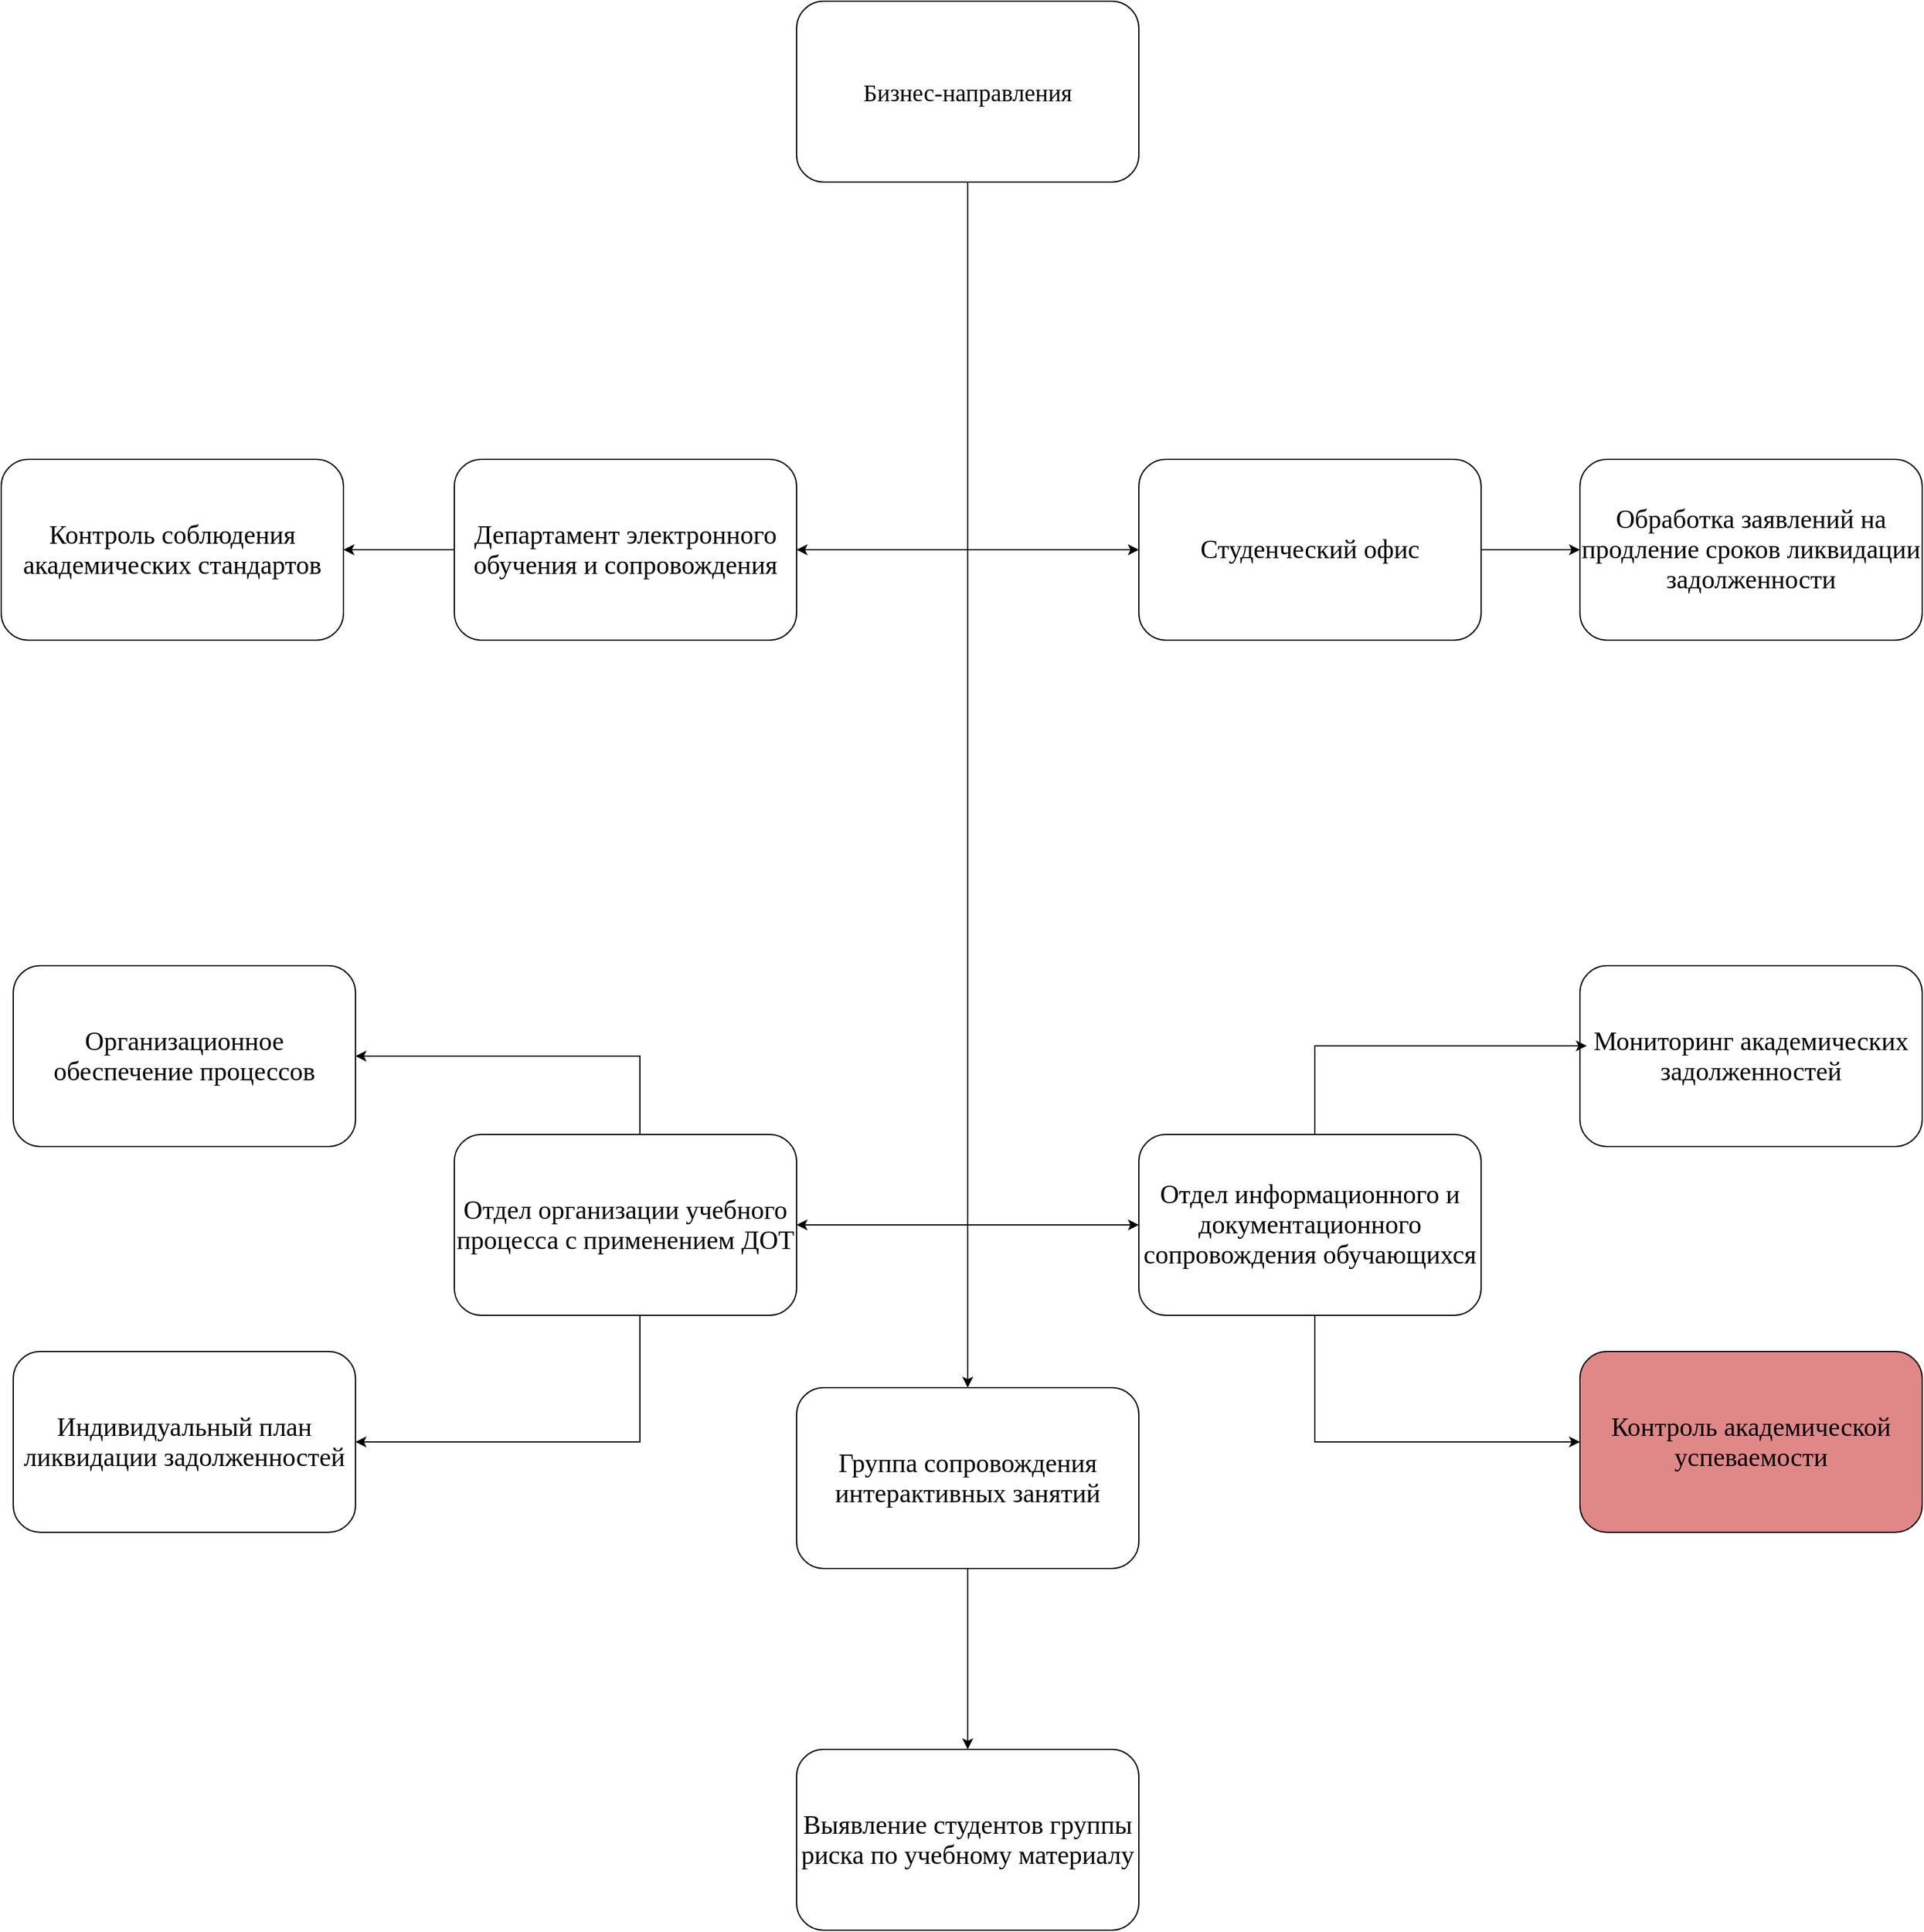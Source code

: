 <mxfile version="27.1.5">
  <diagram name="Страница — 1" id="mOt0P1j8qdvr94AqTxT4">
    <mxGraphModel dx="3680" dy="1134" grid="1" gridSize="10" guides="1" tooltips="1" connect="1" arrows="1" fold="1" page="1" pageScale="1" pageWidth="827" pageHeight="1169" math="0" shadow="0">
      <root>
        <mxCell id="0" />
        <mxCell id="1" parent="0" />
        <mxCell id="d8k96oOKlWlVaObeh7ed-11" style="edgeStyle=orthogonalEdgeStyle;rounded=0;orthogonalLoop=1;jettySize=auto;html=1;entryX=1;entryY=0.5;entryDx=0;entryDy=0;fontSize=20;" parent="1" source="5Bsa57qsfdlH7Fz6no1h-1" target="5Bsa57qsfdlH7Fz6no1h-13" edge="1">
          <mxGeometry relative="1" as="geometry" />
        </mxCell>
        <mxCell id="d8k96oOKlWlVaObeh7ed-12" style="edgeStyle=orthogonalEdgeStyle;rounded=0;orthogonalLoop=1;jettySize=auto;html=1;entryX=0;entryY=0.5;entryDx=0;entryDy=0;fontSize=20;" parent="1" source="5Bsa57qsfdlH7Fz6no1h-1" target="5Bsa57qsfdlH7Fz6no1h-14" edge="1">
          <mxGeometry relative="1" as="geometry" />
        </mxCell>
        <mxCell id="d8k96oOKlWlVaObeh7ed-13" style="edgeStyle=orthogonalEdgeStyle;rounded=0;orthogonalLoop=1;jettySize=auto;html=1;entryX=1;entryY=0.5;entryDx=0;entryDy=0;fontSize=20;" parent="1" source="5Bsa57qsfdlH7Fz6no1h-1" target="d8k96oOKlWlVaObeh7ed-3" edge="1">
          <mxGeometry relative="1" as="geometry" />
        </mxCell>
        <mxCell id="NffoHvDZTpGliqTwmPOM-1" style="edgeStyle=orthogonalEdgeStyle;rounded=0;orthogonalLoop=1;jettySize=auto;html=1;entryX=0;entryY=0.5;entryDx=0;entryDy=0;fontSize=20;" parent="1" source="5Bsa57qsfdlH7Fz6no1h-1" target="5Bsa57qsfdlH7Fz6no1h-16" edge="1">
          <mxGeometry relative="1" as="geometry" />
        </mxCell>
        <mxCell id="NffoHvDZTpGliqTwmPOM-5" style="edgeStyle=orthogonalEdgeStyle;rounded=0;orthogonalLoop=1;jettySize=auto;html=1;entryX=0.5;entryY=0;entryDx=0;entryDy=0;fontSize=20;" parent="1" source="5Bsa57qsfdlH7Fz6no1h-1" target="d8k96oOKlWlVaObeh7ed-2" edge="1">
          <mxGeometry relative="1" as="geometry" />
        </mxCell>
        <mxCell id="5Bsa57qsfdlH7Fz6no1h-1" value="&lt;font&gt;Бизнес-направления&lt;/font&gt;" style="rounded=1;whiteSpace=wrap;html=1;fontSize=20;fontFamily=Times New Roman;" parent="1" vertex="1">
          <mxGeometry x="-270" y="170" width="284" height="150" as="geometry" />
        </mxCell>
        <mxCell id="d8k96oOKlWlVaObeh7ed-29" style="edgeStyle=orthogonalEdgeStyle;rounded=0;orthogonalLoop=1;jettySize=auto;html=1;entryX=1;entryY=0.5;entryDx=0;entryDy=0;fontSize=20;" parent="1" source="5Bsa57qsfdlH7Fz6no1h-13" target="5Bsa57qsfdlH7Fz6no1h-46" edge="1">
          <mxGeometry relative="1" as="geometry" />
        </mxCell>
        <mxCell id="5Bsa57qsfdlH7Fz6no1h-13" value="&lt;div style=&quot;box-sizing: border-box; font-variant-numeric: normal; font-variant-east-asian: normal; font-variant-alternates: normal; font-variant-position: normal; font-variant-emoji: normal; font-kerning: auto; font-optical-sizing: auto; font-feature-settings: normal; font-variation-settings: normal; font-stretch: normal; line-height: 1.25; font-size-adjust: 0.5; margin-top: 0px; margin-bottom: 0px; overflow: hidden; --color-scrollbar: var(--color-scrollbar-code); --color-type: light-dark(#0053d4, #6db4ff); --color-keyword: light-dark(#388e22, #56a043); --color-class: light-dark(#3e6c20, #83ab69); --color-string: light-dark(#9a1111, #ffadad); --color-template: light-dark(#9a5334, #cd9076); --color-selector: light-dark(#9a5334, #cd9076); --color-function: light-dark(#a753b7, #c37bd1); --color-comment: light-dark(#616161, #9a9a9a); --color-section: light-dark(#9a1111, #ffadad); --color-variable: light-dark(#bd63c5, #b86bbf); --color-attribute: light-dark(#276b8f, #6ba6c5); --color-link: light-dark(#276b8f, #6ba6c5); --color-tag: light-dark(#000000, #ededed);&quot; data-language=&quot;&quot; data-entity-type=&quot;MessageEntityPre&quot; class=&quot;code-block&quot;&gt;&lt;div style=&quot;box-sizing: border-box; font-variant-numeric: normal; font-variant-east-asian: normal; font-variant-alternates: normal; font-variant-position: normal; font-variant-emoji: normal; font-kerning: auto; font-optical-sizing: auto; font-feature-settings: normal; font-variation-settings: normal; font-stretch: normal; line-height: 1.25; font-size-adjust: 0.5; margin-top: 0px; margin-bottom: 0px; overflow: hidden; --color-scrollbar: var(--color-scrollbar-code); --color-type: light-dark(#0053d4, #6db4ff); --color-keyword: light-dark(#388e22, #56a043); --color-class: light-dark(#3e6c20, #83ab69); --color-string: light-dark(#9a1111, #ffadad); --color-template: light-dark(#9a5334, #cd9076); --color-selector: light-dark(#9a5334, #cd9076); --color-function: light-dark(#a753b7, #c37bd1); --color-comment: light-dark(#616161, #9a9a9a); --color-section: light-dark(#9a1111, #ffadad); --color-variable: light-dark(#bd63c5, #b86bbf); --color-attribute: light-dark(#276b8f, #6ba6c5); --color-link: light-dark(#276b8f, #6ba6c5); --color-tag: light-dark(#000000, #ededed);&quot; data-language=&quot;&quot; data-entity-type=&quot;MessageEntityPre&quot; class=&quot;code-block&quot;&gt;Департамент электронного обучения и сопровождения&lt;/div&gt;&lt;/div&gt;" style="rounded=1;whiteSpace=wrap;html=1;align=center;fillColor=#FFFFFF;strokeColor=#000000;fontSize=20;fontFamily=Times New Roman;" parent="1" vertex="1">
          <mxGeometry x="-554" y="550" width="284" height="150" as="geometry" />
        </mxCell>
        <mxCell id="d8k96oOKlWlVaObeh7ed-28" style="edgeStyle=orthogonalEdgeStyle;rounded=0;orthogonalLoop=1;jettySize=auto;html=1;fontSize=20;" parent="1" source="5Bsa57qsfdlH7Fz6no1h-14" target="5Bsa57qsfdlH7Fz6no1h-26" edge="1">
          <mxGeometry relative="1" as="geometry" />
        </mxCell>
        <mxCell id="5Bsa57qsfdlH7Fz6no1h-14" value="&lt;div style=&quot;box-sizing: border-box; font-variant-numeric: normal; font-variant-east-asian: normal; font-variant-alternates: normal; font-variant-position: normal; font-variant-emoji: normal; font-kerning: auto; font-optical-sizing: auto; font-feature-settings: normal; font-variation-settings: normal; font-stretch: normal; line-height: 1.25; font-size-adjust: 0.5; margin-top: 0px; margin-bottom: 0px; overflow: hidden; --color-scrollbar: var(--color-scrollbar-code); --color-type: light-dark(#0053d4, #6db4ff); --color-keyword: light-dark(#388e22, #56a043); --color-class: light-dark(#3e6c20, #83ab69); --color-string: light-dark(#9a1111, #ffadad); --color-template: light-dark(#9a5334, #cd9076); --color-selector: light-dark(#9a5334, #cd9076); --color-function: light-dark(#a753b7, #c37bd1); --color-comment: light-dark(#616161, #9a9a9a); --color-section: light-dark(#9a1111, #ffadad); --color-variable: light-dark(#bd63c5, #b86bbf); --color-attribute: light-dark(#276b8f, #6ba6c5); --color-link: light-dark(#276b8f, #6ba6c5); --color-tag: light-dark(#000000, #ededed);&quot; data-language=&quot;&quot; data-entity-type=&quot;MessageEntityPre&quot; class=&quot;code-block&quot;&gt;&lt;div style=&quot;box-sizing: border-box; font-variant-numeric: normal; font-variant-east-asian: normal; font-variant-alternates: normal; font-variant-position: normal; font-variant-emoji: normal; font-kerning: auto; font-optical-sizing: auto; font-feature-settings: normal; font-variation-settings: normal; font-stretch: normal; line-height: 1.25; font-size-adjust: 0.5; margin-top: 0px; margin-bottom: 0px; overflow: hidden; --color-scrollbar: var(--color-scrollbar-code); --color-type: light-dark(#0053d4, #6db4ff); --color-keyword: light-dark(#388e22, #56a043); --color-class: light-dark(#3e6c20, #83ab69); --color-string: light-dark(#9a1111, #ffadad); --color-template: light-dark(#9a5334, #cd9076); --color-selector: light-dark(#9a5334, #cd9076); --color-function: light-dark(#a753b7, #c37bd1); --color-comment: light-dark(#616161, #9a9a9a); --color-section: light-dark(#9a1111, #ffadad); --color-variable: light-dark(#bd63c5, #b86bbf); --color-attribute: light-dark(#276b8f, #6ba6c5); --color-link: light-dark(#276b8f, #6ba6c5); --color-tag: light-dark(#000000, #ededed);&quot; data-language=&quot;&quot; data-entity-type=&quot;MessageEntityPre&quot; class=&quot;code-block&quot;&gt;Студенческий офис&lt;/div&gt;&lt;/div&gt;" style="rounded=1;whiteSpace=wrap;html=1;align=center;fillColor=#FFFFFF;strokeColor=#000000;fontSize=20;fontFamily=Times New Roman;" parent="1" vertex="1">
          <mxGeometry x="14" y="550" width="284" height="150" as="geometry" />
        </mxCell>
        <mxCell id="NffoHvDZTpGliqTwmPOM-4" style="edgeStyle=orthogonalEdgeStyle;rounded=0;orthogonalLoop=1;jettySize=auto;html=1;entryX=0;entryY=0.5;entryDx=0;entryDy=0;fontSize=20;" parent="1" source="5Bsa57qsfdlH7Fz6no1h-16" target="5Bsa57qsfdlH7Fz6no1h-37" edge="1">
          <mxGeometry relative="1" as="geometry">
            <Array as="points">
              <mxPoint x="160" y="1365" />
            </Array>
          </mxGeometry>
        </mxCell>
        <mxCell id="5Bsa57qsfdlH7Fz6no1h-16" value="&lt;div style=&quot;box-sizing: border-box; font-variant-numeric: normal; font-variant-east-asian: normal; font-variant-alternates: normal; font-variant-position: normal; font-variant-emoji: normal; font-kerning: auto; font-optical-sizing: auto; font-feature-settings: normal; font-variation-settings: normal; font-stretch: normal; line-height: 1.25; font-size-adjust: 0.5; margin-top: 0px; margin-bottom: 0px; overflow: hidden; --color-scrollbar: var(--color-scrollbar-code); --color-type: light-dark(#0053d4, #6db4ff); --color-keyword: light-dark(#388e22, #56a043); --color-class: light-dark(#3e6c20, #83ab69); --color-string: light-dark(#9a1111, #ffadad); --color-template: light-dark(#9a5334, #cd9076); --color-selector: light-dark(#9a5334, #cd9076); --color-function: light-dark(#a753b7, #c37bd1); --color-comment: light-dark(#616161, #9a9a9a); --color-section: light-dark(#9a1111, #ffadad); --color-variable: light-dark(#bd63c5, #b86bbf); --color-attribute: light-dark(#276b8f, #6ba6c5); --color-link: light-dark(#276b8f, #6ba6c5); --color-tag: light-dark(#000000, #ededed);&quot; data-language=&quot;&quot; data-entity-type=&quot;MessageEntityPre&quot; class=&quot;code-block&quot;&gt;&lt;font&gt;&lt;span style=&quot;text-wrap-mode: wrap;&quot;&gt;Отдел информационного и документационного сопровождения обучающихся&lt;/span&gt;&lt;/font&gt;&lt;/div&gt;" style="rounded=1;whiteSpace=wrap;html=1;align=center;fillColor=#FFFFFF;strokeColor=#000000;fontSize=20;fontFamily=Times New Roman;" parent="1" vertex="1">
          <mxGeometry x="14" y="1110" width="284" height="150" as="geometry" />
        </mxCell>
        <mxCell id="5Bsa57qsfdlH7Fz6no1h-26" value="&lt;div style=&quot;box-sizing: border-box; font-variant-numeric: normal; font-variant-east-asian: normal; font-variant-alternates: normal; font-variant-position: normal; font-variant-emoji: normal; font-kerning: auto; font-optical-sizing: auto; font-feature-settings: normal; font-variation-settings: normal; font-stretch: normal; line-height: 1.25; font-size-adjust: 0.5; margin-top: 0px; margin-bottom: 0px; overflow: hidden; --color-scrollbar: var(--color-scrollbar-code); --color-type: light-dark(#0053d4, #6db4ff); --color-keyword: light-dark(#388e22, #56a043); --color-class: light-dark(#3e6c20, #83ab69); --color-string: light-dark(#9a1111, #ffadad); --color-template: light-dark(#9a5334, #cd9076); --color-selector: light-dark(#9a5334, #cd9076); --color-function: light-dark(#a753b7, #c37bd1); --color-comment: light-dark(#616161, #9a9a9a); --color-section: light-dark(#9a1111, #ffadad); --color-variable: light-dark(#bd63c5, #b86bbf); --color-attribute: light-dark(#276b8f, #6ba6c5); --color-link: light-dark(#276b8f, #6ba6c5); --color-tag: light-dark(#000000, #ededed);&quot; data-language=&quot;&quot; data-entity-type=&quot;MessageEntityPre&quot; class=&quot;code-block&quot;&gt;&lt;div style=&quot;box-sizing: border-box; font-variant-numeric: normal; font-variant-east-asian: normal; font-variant-alternates: normal; font-variant-position: normal; font-variant-emoji: normal; font-kerning: auto; font-optical-sizing: auto; font-feature-settings: normal; font-variation-settings: normal; font-stretch: normal; line-height: 1.25; font-size-adjust: 0.5; margin-top: 0px; margin-bottom: 0px; overflow: hidden; --color-scrollbar: var(--color-scrollbar-code); --color-type: light-dark(#0053d4, #6db4ff); --color-keyword: light-dark(#388e22, #56a043); --color-class: light-dark(#3e6c20, #83ab69); --color-string: light-dark(#9a1111, #ffadad); --color-template: light-dark(#9a5334, #cd9076); --color-selector: light-dark(#9a5334, #cd9076); --color-function: light-dark(#a753b7, #c37bd1); --color-comment: light-dark(#616161, #9a9a9a); --color-section: light-dark(#9a1111, #ffadad); --color-variable: light-dark(#bd63c5, #b86bbf); --color-attribute: light-dark(#276b8f, #6ba6c5); --color-link: light-dark(#276b8f, #6ba6c5); --color-tag: light-dark(#000000, #ededed);&quot; data-language=&quot;&quot; data-entity-type=&quot;MessageEntityPre&quot; class=&quot;code-block&quot;&gt;Обработка заявлений на продление сроков ликвидации задолженности&lt;/div&gt;&lt;/div&gt;" style="rounded=1;whiteSpace=wrap;html=1;align=center;fontSize=20;fontFamily=Times New Roman;" parent="1" vertex="1">
          <mxGeometry x="380" y="550" width="284" height="150" as="geometry" />
        </mxCell>
        <mxCell id="5Bsa57qsfdlH7Fz6no1h-35" value="&lt;div style=&quot;box-sizing: border-box; font-variant-numeric: normal; font-variant-east-asian: normal; font-variant-alternates: normal; font-variant-position: normal; font-variant-emoji: normal; font-kerning: auto; font-optical-sizing: auto; font-feature-settings: normal; font-variation-settings: normal; font-stretch: normal; line-height: 1.25; font-size-adjust: 0.5; margin-top: 0px; margin-bottom: 0px; overflow: hidden; --color-scrollbar: var(--color-scrollbar-code); text-wrap-mode: wrap; --color-type: light-dark(#0053d4, #6db4ff); --color-keyword: light-dark(#388e22, #56a043); --color-class: light-dark(#3e6c20, #83ab69); --color-string: light-dark(#9a1111, #ffadad); --color-template: light-dark(#9a5334, #cd9076); --color-selector: light-dark(#9a5334, #cd9076); --color-function: light-dark(#a753b7, #c37bd1); --color-comment: light-dark(#616161, #9a9a9a); --color-section: light-dark(#9a1111, #ffadad); --color-variable: light-dark(#bd63c5, #b86bbf); --color-attribute: light-dark(#276b8f, #6ba6c5); --color-link: light-dark(#276b8f, #6ba6c5); --color-tag: light-dark(#000000, #ededed);&quot; data-language=&quot;&quot; data-entity-type=&quot;MessageEntityPre&quot; class=&quot;code-block&quot;&gt;&lt;div style=&quot;box-sizing: border-box; font-variant-numeric: normal; font-variant-east-asian: normal; font-variant-alternates: normal; font-variant-position: normal; font-variant-emoji: normal; font-kerning: auto; font-optical-sizing: auto; font-feature-settings: normal; font-variation-settings: normal; font-stretch: normal; line-height: 1.25; font-size-adjust: 0.5; margin-top: 0px; margin-bottom: 0px; overflow: hidden; --color-scrollbar: var(--color-scrollbar-code); text-wrap-mode: wrap; --color-type: light-dark(#0053d4, #6db4ff); --color-keyword: light-dark(#388e22, #56a043); --color-class: light-dark(#3e6c20, #83ab69); --color-string: light-dark(#9a1111, #ffadad); --color-template: light-dark(#9a5334, #cd9076); --color-selector: light-dark(#9a5334, #cd9076); --color-function: light-dark(#a753b7, #c37bd1); --color-comment: light-dark(#616161, #9a9a9a); --color-section: light-dark(#9a1111, #ffadad); --color-variable: light-dark(#bd63c5, #b86bbf); --color-attribute: light-dark(#276b8f, #6ba6c5); --color-link: light-dark(#276b8f, #6ba6c5); --color-tag: light-dark(#000000, #ededed);&quot; data-language=&quot;&quot; data-entity-type=&quot;MessageEntityPre&quot; class=&quot;code-block&quot;&gt;&lt;span style=&quot;text-align: start; background-color: rgb(255, 255, 255);&quot;&gt;Мониторинг академических задолженностей&lt;/span&gt;&lt;/div&gt;&lt;/div&gt;" style="rounded=1;whiteSpace=wrap;html=1;align=center;fontSize=20;fontFamily=Times New Roman;" parent="1" vertex="1">
          <mxGeometry x="380" y="970" width="284" height="150" as="geometry" />
        </mxCell>
        <mxCell id="5Bsa57qsfdlH7Fz6no1h-37" value="&lt;div style=&quot;box-sizing: border-box; font-variant-numeric: normal; font-variant-east-asian: normal; font-variant-alternates: normal; font-variant-position: normal; font-variant-emoji: normal; font-kerning: auto; font-optical-sizing: auto; font-feature-settings: normal; font-variation-settings: normal; font-stretch: normal; line-height: 1.25; font-size-adjust: 0.5; margin-top: 0px; margin-bottom: 0px; overflow: hidden; --color-scrollbar: var(--color-scrollbar-code); --color-type: light-dark(#0053d4, #6db4ff); --color-keyword: light-dark(#388e22, #56a043); --color-class: light-dark(#3e6c20, #83ab69); --color-string: light-dark(#9a1111, #ffadad); --color-template: light-dark(#9a5334, #cd9076); --color-selector: light-dark(#9a5334, #cd9076); --color-function: light-dark(#a753b7, #c37bd1); --color-comment: light-dark(#616161, #9a9a9a); --color-section: light-dark(#9a1111, #ffadad); --color-variable: light-dark(#bd63c5, #b86bbf); --color-attribute: light-dark(#276b8f, #6ba6c5); --color-link: light-dark(#276b8f, #6ba6c5); --color-tag: light-dark(#000000, #ededed);&quot; data-language=&quot;&quot; data-entity-type=&quot;MessageEntityPre&quot; class=&quot;code-block&quot;&gt;&lt;div style=&quot;box-sizing: border-box; font-variant-numeric: normal; font-variant-east-asian: normal; font-variant-alternates: normal; font-variant-position: normal; font-variant-emoji: normal; font-kerning: auto; font-optical-sizing: auto; font-feature-settings: normal; font-variation-settings: normal; font-stretch: normal; line-height: 1.25; font-size-adjust: 0.5; margin-top: 0px; margin-bottom: 0px; overflow: hidden; --color-scrollbar: var(--color-scrollbar-code); --color-type: light-dark(#0053d4, #6db4ff); --color-keyword: light-dark(#388e22, #56a043); --color-class: light-dark(#3e6c20, #83ab69); --color-string: light-dark(#9a1111, #ffadad); --color-template: light-dark(#9a5334, #cd9076); --color-selector: light-dark(#9a5334, #cd9076); --color-function: light-dark(#a753b7, #c37bd1); --color-comment: light-dark(#616161, #9a9a9a); --color-section: light-dark(#9a1111, #ffadad); --color-variable: light-dark(#bd63c5, #b86bbf); --color-attribute: light-dark(#276b8f, #6ba6c5); --color-link: light-dark(#276b8f, #6ba6c5); --color-tag: light-dark(#000000, #ededed);&quot; data-language=&quot;&quot; data-entity-type=&quot;MessageEntityPre&quot; class=&quot;code-block&quot;&gt;&lt;div style=&quot;box-sizing: border-box; font-variant-numeric: normal; font-variant-east-asian: normal; font-variant-alternates: normal; font-variant-position: normal; font-variant-emoji: normal; font-kerning: auto; font-optical-sizing: auto; font-feature-settings: normal; font-variation-settings: normal; font-stretch: normal; line-height: 1.25; font-size-adjust: 0.5; margin-top: 0px; margin-bottom: 0px; overflow: hidden; --color-scrollbar: var(--color-scrollbar-code); --color-type: light-dark(#0053d4, #6db4ff); --color-keyword: light-dark(#388e22, #56a043); --color-class: light-dark(#3e6c20, #83ab69); --color-string: light-dark(#9a1111, #ffadad); --color-template: light-dark(#9a5334, #cd9076); --color-selector: light-dark(#9a5334, #cd9076); --color-function: light-dark(#a753b7, #c37bd1); --color-comment: light-dark(#616161, #9a9a9a); --color-section: light-dark(#9a1111, #ffadad); --color-variable: light-dark(#bd63c5, #b86bbf); --color-attribute: light-dark(#276b8f, #6ba6c5); --color-link: light-dark(#276b8f, #6ba6c5); --color-tag: light-dark(#000000, #ededed);&quot; data-language=&quot;&quot; data-entity-type=&quot;MessageEntityPre&quot; class=&quot;code-block&quot;&gt;&lt;font&gt;&lt;span style=&quot;text-wrap-mode: wrap;&quot;&gt;Контроль академической успеваемости&lt;/span&gt;&lt;/font&gt;&lt;/div&gt;&lt;/div&gt;&lt;/div&gt;" style="rounded=1;whiteSpace=wrap;html=1;align=center;fillColor=light-dark(#E08787,var(--ge-dark-color, #121212));fontSize=20;fontFamily=Times New Roman;" parent="1" vertex="1">
          <mxGeometry x="380" y="1290" width="284" height="150" as="geometry" />
        </mxCell>
        <mxCell id="5Bsa57qsfdlH7Fz6no1h-46" value="&lt;div style=&quot;box-sizing: border-box; font-variant-numeric: normal; font-variant-east-asian: normal; font-variant-alternates: normal; font-variant-position: normal; font-variant-emoji: normal; font-kerning: auto; font-optical-sizing: auto; font-feature-settings: normal; font-variation-settings: normal; font-stretch: normal; line-height: 1.25; font-size-adjust: 0.5; margin-top: 0px; margin-bottom: 0px; overflow: hidden; --color-scrollbar: var(--color-scrollbar-code); text-wrap-mode: wrap; --color-type: light-dark(#0053d4, #6db4ff); --color-keyword: light-dark(#388e22, #56a043); --color-class: light-dark(#3e6c20, #83ab69); --color-string: light-dark(#9a1111, #ffadad); --color-template: light-dark(#9a5334, #cd9076); --color-selector: light-dark(#9a5334, #cd9076); --color-function: light-dark(#a753b7, #c37bd1); --color-comment: light-dark(#616161, #9a9a9a); --color-section: light-dark(#9a1111, #ffadad); --color-variable: light-dark(#bd63c5, #b86bbf); --color-attribute: light-dark(#276b8f, #6ba6c5); --color-link: light-dark(#276b8f, #6ba6c5); --color-tag: light-dark(#000000, #ededed);&quot; data-language=&quot;&quot; data-entity-type=&quot;MessageEntityPre&quot; class=&quot;code-block&quot;&gt;&lt;div style=&quot;box-sizing: border-box; font-variant-numeric: normal; font-variant-east-asian: normal; font-variant-alternates: normal; font-variant-position: normal; font-variant-emoji: normal; font-kerning: auto; font-optical-sizing: auto; font-feature-settings: normal; font-variation-settings: normal; font-stretch: normal; line-height: 1.25; font-size-adjust: 0.5; margin-top: 0px; margin-bottom: 0px; overflow: hidden; --color-scrollbar: var(--color-scrollbar-code); text-wrap-mode: wrap; --color-type: light-dark(#0053d4, #6db4ff); --color-keyword: light-dark(#388e22, #56a043); --color-class: light-dark(#3e6c20, #83ab69); --color-string: light-dark(#9a1111, #ffadad); --color-template: light-dark(#9a5334, #cd9076); --color-selector: light-dark(#9a5334, #cd9076); --color-function: light-dark(#a753b7, #c37bd1); --color-comment: light-dark(#616161, #9a9a9a); --color-section: light-dark(#9a1111, #ffadad); --color-variable: light-dark(#bd63c5, #b86bbf); --color-attribute: light-dark(#276b8f, #6ba6c5); --color-link: light-dark(#276b8f, #6ba6c5); --color-tag: light-dark(#000000, #ededed);&quot; data-language=&quot;&quot; data-entity-type=&quot;MessageEntityPre&quot; class=&quot;code-block&quot;&gt;&lt;div style=&quot;box-sizing: border-box; font-variant-numeric: normal; font-variant-east-asian: normal; font-variant-alternates: normal; font-variant-position: normal; font-variant-emoji: normal; font-kerning: auto; font-optical-sizing: auto; font-feature-settings: normal; font-variation-settings: normal; font-stretch: normal; line-height: 1.25; font-size-adjust: 0.5; margin-top: 0px; margin-bottom: 0px; overflow: hidden; --color-scrollbar: var(--color-scrollbar-code); text-wrap-mode: wrap; --color-type: light-dark(#0053d4, #6db4ff); --color-keyword: light-dark(#388e22, #56a043); --color-class: light-dark(#3e6c20, #83ab69); --color-string: light-dark(#9a1111, #ffadad); --color-template: light-dark(#9a5334, #cd9076); --color-selector: light-dark(#9a5334, #cd9076); --color-function: light-dark(#a753b7, #c37bd1); --color-comment: light-dark(#616161, #9a9a9a); --color-section: light-dark(#9a1111, #ffadad); --color-variable: light-dark(#bd63c5, #b86bbf); --color-attribute: light-dark(#276b8f, #6ba6c5); --color-link: light-dark(#276b8f, #6ba6c5); --color-tag: light-dark(#000000, #ededed);&quot; data-language=&quot;&quot; data-entity-type=&quot;MessageEntityPre&quot; class=&quot;code-block&quot;&gt;&lt;div style=&quot;box-sizing: border-box; font-variant-numeric: normal; font-variant-east-asian: normal; font-variant-alternates: normal; font-variant-position: normal; font-variant-emoji: normal; font-kerning: auto; font-optical-sizing: auto; font-feature-settings: normal; font-variation-settings: normal; font-stretch: normal; line-height: 1.25; font-size-adjust: 0.5; margin-top: 0px; margin-bottom: 0px; overflow: hidden; --color-scrollbar: var(--color-scrollbar-code); text-wrap-mode: wrap; --color-type: light-dark(#0053d4, #6db4ff); --color-keyword: light-dark(#388e22, #56a043); --color-class: light-dark(#3e6c20, #83ab69); --color-string: light-dark(#9a1111, #ffadad); --color-template: light-dark(#9a5334, #cd9076); --color-selector: light-dark(#9a5334, #cd9076); --color-function: light-dark(#a753b7, #c37bd1); --color-comment: light-dark(#616161, #9a9a9a); --color-section: light-dark(#9a1111, #ffadad); --color-variable: light-dark(#bd63c5, #b86bbf); --color-attribute: light-dark(#276b8f, #6ba6c5); --color-link: light-dark(#276b8f, #6ba6c5); --color-tag: light-dark(#000000, #ededed);&quot; data-language=&quot;&quot; data-entity-type=&quot;MessageEntityPre&quot; class=&quot;code-block&quot;&gt;&lt;div style=&quot;box-sizing: border-box; font-variant-numeric: normal; font-variant-east-asian: normal; font-variant-alternates: normal; font-variant-position: normal; font-variant-emoji: normal; font-kerning: auto; font-optical-sizing: auto; font-feature-settings: normal; font-variation-settings: normal; font-stretch: normal; line-height: 1.25; font-size-adjust: 0.5; margin-top: 0px; margin-bottom: 0px; overflow: hidden; --color-scrollbar: var(--color-scrollbar-code); text-wrap-mode: wrap; --color-type: light-dark(#0053d4, #6db4ff); --color-keyword: light-dark(#388e22, #56a043); --color-class: light-dark(#3e6c20, #83ab69); --color-string: light-dark(#9a1111, #ffadad); --color-template: light-dark(#9a5334, #cd9076); --color-selector: light-dark(#9a5334, #cd9076); --color-function: light-dark(#a753b7, #c37bd1); --color-comment: light-dark(#616161, #9a9a9a); --color-section: light-dark(#9a1111, #ffadad); --color-variable: light-dark(#bd63c5, #b86bbf); --color-attribute: light-dark(#276b8f, #6ba6c5); --color-link: light-dark(#276b8f, #6ba6c5); --color-tag: light-dark(#000000, #ededed);&quot; data-language=&quot;&quot; data-entity-type=&quot;MessageEntityPre&quot; class=&quot;code-block&quot;&gt;&lt;span style=&quot;text-align: start; background-color: rgb(255, 255, 255);&quot;&gt;&lt;font&gt;Контроль соблюдения академических стандартов&lt;/font&gt;&lt;/span&gt;&lt;/div&gt;&lt;/div&gt;&lt;/div&gt;&lt;/div&gt;&lt;/div&gt;" style="rounded=1;whiteSpace=wrap;html=1;align=center;fontSize=20;fontFamily=Times New Roman;" parent="1" vertex="1">
          <mxGeometry x="-930" y="550" width="284" height="150" as="geometry" />
        </mxCell>
        <mxCell id="NffoHvDZTpGliqTwmPOM-6" style="edgeStyle=orthogonalEdgeStyle;rounded=0;orthogonalLoop=1;jettySize=auto;html=1;entryX=0.5;entryY=0;entryDx=0;entryDy=0;fontSize=20;" parent="1" source="d8k96oOKlWlVaObeh7ed-2" target="d8k96oOKlWlVaObeh7ed-18" edge="1">
          <mxGeometry relative="1" as="geometry" />
        </mxCell>
        <mxCell id="d8k96oOKlWlVaObeh7ed-2" value="&lt;div style=&quot;box-sizing: border-box; font-variant-numeric: normal; font-variant-east-asian: normal; font-variant-alternates: normal; font-variant-position: normal; font-variant-emoji: normal; font-kerning: auto; font-optical-sizing: auto; font-feature-settings: normal; font-variation-settings: normal; font-stretch: normal; line-height: 1.25; font-size-adjust: 0.5; margin-top: 0px; margin-bottom: 0px; overflow: hidden; --color-scrollbar: var(--color-scrollbar-code); --color-type: light-dark(#0053d4, #6db4ff); --color-keyword: light-dark(#388e22, #56a043); --color-class: light-dark(#3e6c20, #83ab69); --color-string: light-dark(#9a1111, #ffadad); --color-template: light-dark(#9a5334, #cd9076); --color-selector: light-dark(#9a5334, #cd9076); --color-function: light-dark(#a753b7, #c37bd1); --color-comment: light-dark(#616161, #9a9a9a); --color-section: light-dark(#9a1111, #ffadad); --color-variable: light-dark(#bd63c5, #b86bbf); --color-attribute: light-dark(#276b8f, #6ba6c5); --color-link: light-dark(#276b8f, #6ba6c5); --color-tag: light-dark(#000000, #ededed);&quot; data-language=&quot;&quot; data-entity-type=&quot;MessageEntityPre&quot; class=&quot;code-block&quot;&gt;Группа сопровождения интерактивных занятий&lt;/div&gt;" style="rounded=1;whiteSpace=wrap;html=1;align=center;fillColor=#FFFFFF;strokeColor=#000000;fontSize=20;fontFamily=Times New Roman;" parent="1" vertex="1">
          <mxGeometry x="-270" y="1320" width="284" height="150" as="geometry" />
        </mxCell>
        <mxCell id="d8k96oOKlWlVaObeh7ed-23" style="edgeStyle=orthogonalEdgeStyle;rounded=0;orthogonalLoop=1;jettySize=auto;html=1;entryX=1;entryY=0.5;entryDx=0;entryDy=0;fontSize=20;" parent="1" source="d8k96oOKlWlVaObeh7ed-3" target="d8k96oOKlWlVaObeh7ed-22" edge="1">
          <mxGeometry relative="1" as="geometry">
            <Array as="points">
              <mxPoint x="-400" y="1045" />
            </Array>
          </mxGeometry>
        </mxCell>
        <mxCell id="d8k96oOKlWlVaObeh7ed-25" style="edgeStyle=orthogonalEdgeStyle;rounded=0;orthogonalLoop=1;jettySize=auto;html=1;entryX=1;entryY=0.5;entryDx=0;entryDy=0;fontSize=20;" parent="1" source="d8k96oOKlWlVaObeh7ed-3" target="d8k96oOKlWlVaObeh7ed-24" edge="1">
          <mxGeometry relative="1" as="geometry">
            <Array as="points">
              <mxPoint x="-400" y="1365" />
            </Array>
          </mxGeometry>
        </mxCell>
        <mxCell id="d8k96oOKlWlVaObeh7ed-3" value="&lt;div style=&quot;box-sizing: border-box; font-variant-numeric: normal; font-variant-east-asian: normal; font-variant-alternates: normal; font-variant-position: normal; font-variant-emoji: normal; font-kerning: auto; font-optical-sizing: auto; font-feature-settings: normal; font-variation-settings: normal; font-stretch: normal; line-height: 1.25; font-size-adjust: 0.5; margin-top: 0px; margin-bottom: 0px; overflow: hidden; --color-scrollbar: var(--color-scrollbar-code); --color-type: light-dark(#0053d4, #6db4ff); --color-keyword: light-dark(#388e22, #56a043); --color-class: light-dark(#3e6c20, #83ab69); --color-string: light-dark(#9a1111, #ffadad); --color-template: light-dark(#9a5334, #cd9076); --color-selector: light-dark(#9a5334, #cd9076); --color-function: light-dark(#a753b7, #c37bd1); --color-comment: light-dark(#616161, #9a9a9a); --color-section: light-dark(#9a1111, #ffadad); --color-variable: light-dark(#bd63c5, #b86bbf); --color-attribute: light-dark(#276b8f, #6ba6c5); --color-link: light-dark(#276b8f, #6ba6c5); --color-tag: light-dark(#000000, #ededed);&quot; data-language=&quot;&quot; data-entity-type=&quot;MessageEntityPre&quot; class=&quot;code-block&quot;&gt;Отдел организации учебного процесса с применением ДОТ&lt;/div&gt;" style="rounded=1;whiteSpace=wrap;html=1;align=center;fillColor=#FFFFFF;strokeColor=#000000;fontSize=20;fontFamily=Times New Roman;" parent="1" vertex="1">
          <mxGeometry x="-554" y="1110" width="284" height="150" as="geometry" />
        </mxCell>
        <mxCell id="d8k96oOKlWlVaObeh7ed-18" value="&lt;div style=&quot;box-sizing: border-box; font-variant-numeric: normal; font-variant-east-asian: normal; font-variant-alternates: normal; font-variant-position: normal; font-variant-emoji: normal; font-kerning: auto; font-optical-sizing: auto; font-feature-settings: normal; font-variation-settings: normal; font-stretch: normal; line-height: 1.25; font-size-adjust: 0.5; margin-top: 0px; margin-bottom: 0px; overflow: hidden; --color-scrollbar: var(--color-scrollbar-code); --color-type: light-dark(#0053d4, #6db4ff); --color-keyword: light-dark(#388e22, #56a043); --color-class: light-dark(#3e6c20, #83ab69); --color-string: light-dark(#9a1111, #ffadad); --color-template: light-dark(#9a5334, #cd9076); --color-selector: light-dark(#9a5334, #cd9076); --color-function: light-dark(#a753b7, #c37bd1); --color-comment: light-dark(#616161, #9a9a9a); --color-section: light-dark(#9a1111, #ffadad); --color-variable: light-dark(#bd63c5, #b86bbf); --color-attribute: light-dark(#276b8f, #6ba6c5); --color-link: light-dark(#276b8f, #6ba6c5); --color-tag: light-dark(#000000, #ededed);&quot; data-language=&quot;&quot; data-entity-type=&quot;MessageEntityPre&quot; class=&quot;code-block&quot;&gt;Выявление студентов группы риска по учебному материалу&lt;/div&gt;" style="rounded=1;whiteSpace=wrap;html=1;align=center;fillColor=#FFFFFF;strokeColor=#000000;fontSize=20;fontFamily=Times New Roman;" parent="1" vertex="1">
          <mxGeometry x="-270" y="1620" width="284" height="150" as="geometry" />
        </mxCell>
        <mxCell id="d8k96oOKlWlVaObeh7ed-22" value="&lt;div style=&quot;box-sizing: border-box; font-variant-numeric: normal; font-variant-east-asian: normal; font-variant-alternates: normal; font-variant-position: normal; font-variant-emoji: normal; font-kerning: auto; font-optical-sizing: auto; font-feature-settings: normal; font-variation-settings: normal; font-stretch: normal; line-height: 1.25; font-size-adjust: 0.5; margin-top: 0px; margin-bottom: 0px; overflow: hidden; --color-scrollbar: var(--color-scrollbar-code); --color-type: light-dark(#0053d4, #6db4ff); --color-keyword: light-dark(#388e22, #56a043); --color-class: light-dark(#3e6c20, #83ab69); --color-string: light-dark(#9a1111, #ffadad); --color-template: light-dark(#9a5334, #cd9076); --color-selector: light-dark(#9a5334, #cd9076); --color-function: light-dark(#a753b7, #c37bd1); --color-comment: light-dark(#616161, #9a9a9a); --color-section: light-dark(#9a1111, #ffadad); --color-variable: light-dark(#bd63c5, #b86bbf); --color-attribute: light-dark(#276b8f, #6ba6c5); --color-link: light-dark(#276b8f, #6ba6c5); --color-tag: light-dark(#000000, #ededed);&quot; data-language=&quot;&quot; data-entity-type=&quot;MessageEntityPre&quot; class=&quot;code-block&quot;&gt;&lt;span style=&quot;text-align: start; background-color: rgb(255, 255, 255);&quot;&gt;Организационное обеспечение процессов&lt;/span&gt;&lt;/div&gt;" style="rounded=1;whiteSpace=wrap;html=1;align=center;fillColor=#FFFFFF;strokeColor=#000000;fontSize=20;fontFamily=Times New Roman;" parent="1" vertex="1">
          <mxGeometry x="-920" y="970" width="284" height="150" as="geometry" />
        </mxCell>
        <mxCell id="d8k96oOKlWlVaObeh7ed-24" value="&lt;div style=&quot;box-sizing: border-box; font-variant-numeric: normal; font-variant-east-asian: normal; font-variant-alternates: normal; font-variant-position: normal; font-variant-emoji: normal; font-kerning: auto; font-optical-sizing: auto; font-feature-settings: normal; font-variation-settings: normal; font-stretch: normal; line-height: 1.25; font-size-adjust: 0.5; margin-top: 0px; margin-bottom: 0px; overflow: hidden; --color-scrollbar: var(--color-scrollbar-code); --color-type: light-dark(#0053d4, #6db4ff); --color-keyword: light-dark(#388e22, #56a043); --color-class: light-dark(#3e6c20, #83ab69); --color-string: light-dark(#9a1111, #ffadad); --color-template: light-dark(#9a5334, #cd9076); --color-selector: light-dark(#9a5334, #cd9076); --color-function: light-dark(#a753b7, #c37bd1); --color-comment: light-dark(#616161, #9a9a9a); --color-section: light-dark(#9a1111, #ffadad); --color-variable: light-dark(#bd63c5, #b86bbf); --color-attribute: light-dark(#276b8f, #6ba6c5); --color-link: light-dark(#276b8f, #6ba6c5); --color-tag: light-dark(#000000, #ededed);&quot; data-language=&quot;&quot; data-entity-type=&quot;MessageEntityPre&quot; class=&quot;code-block&quot;&gt;Индивидуальный план ликвидации задолженностей&lt;/div&gt;" style="rounded=1;whiteSpace=wrap;html=1;align=center;fillColor=#FFFFFF;strokeColor=#000000;fontSize=20;fontFamily=Times New Roman;" parent="1" vertex="1">
          <mxGeometry x="-920" y="1290" width="284" height="150" as="geometry" />
        </mxCell>
        <mxCell id="NffoHvDZTpGliqTwmPOM-2" style="edgeStyle=orthogonalEdgeStyle;rounded=0;orthogonalLoop=1;jettySize=auto;html=1;entryX=0.02;entryY=0.443;entryDx=0;entryDy=0;entryPerimeter=0;fontSize=20;" parent="1" source="5Bsa57qsfdlH7Fz6no1h-16" target="5Bsa57qsfdlH7Fz6no1h-35" edge="1">
          <mxGeometry relative="1" as="geometry">
            <Array as="points">
              <mxPoint x="160" y="1037" />
            </Array>
          </mxGeometry>
        </mxCell>
      </root>
    </mxGraphModel>
  </diagram>
</mxfile>
